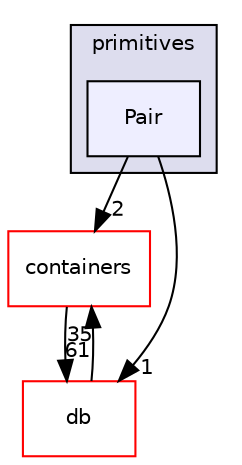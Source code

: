 digraph "src/OpenFOAM/primitives/Pair" {
  bgcolor=transparent;
  compound=true
  node [ fontsize="10", fontname="Helvetica"];
  edge [ labelfontsize="10", labelfontname="Helvetica"];
  subgraph clusterdir_3e50f45338116b169052b428016851aa {
    graph [ bgcolor="#ddddee", pencolor="black", label="primitives" fontname="Helvetica", fontsize="10", URL="dir_3e50f45338116b169052b428016851aa.html"]
  dir_4866e0e18efe39e2716d157b44dfa36c [shape=box, label="Pair", style="filled", fillcolor="#eeeeff", pencolor="black", URL="dir_4866e0e18efe39e2716d157b44dfa36c.html"];
  }
  dir_19d0872053bde092be81d7fe3f56cbf7 [shape=box label="containers" color="red" URL="dir_19d0872053bde092be81d7fe3f56cbf7.html"];
  dir_63c634f7a7cfd679ac26c67fb30fc32f [shape=box label="db" color="red" URL="dir_63c634f7a7cfd679ac26c67fb30fc32f.html"];
  dir_19d0872053bde092be81d7fe3f56cbf7->dir_63c634f7a7cfd679ac26c67fb30fc32f [headlabel="61", labeldistance=1.5 headhref="dir_001878_001929.html"];
  dir_63c634f7a7cfd679ac26c67fb30fc32f->dir_19d0872053bde092be81d7fe3f56cbf7 [headlabel="35", labeldistance=1.5 headhref="dir_001929_001878.html"];
  dir_4866e0e18efe39e2716d157b44dfa36c->dir_19d0872053bde092be81d7fe3f56cbf7 [headlabel="2", labeldistance=1.5 headhref="dir_002344_001878.html"];
  dir_4866e0e18efe39e2716d157b44dfa36c->dir_63c634f7a7cfd679ac26c67fb30fc32f [headlabel="1", labeldistance=1.5 headhref="dir_002344_001929.html"];
}
